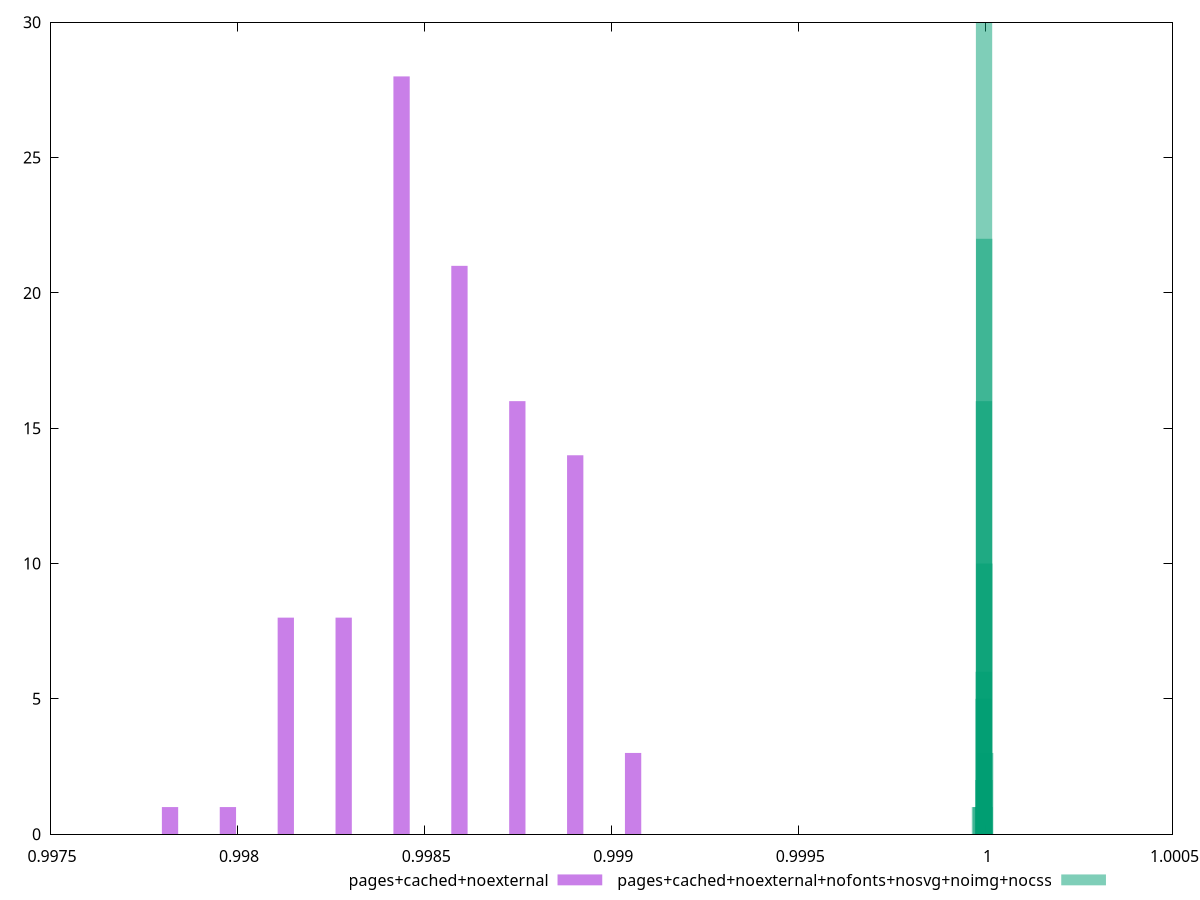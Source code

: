 $_pagesCachedNoexternal <<EOF
0.9985942828264394 21
0.9987489837223071 16
0.9984395819305716 28
0.9989036846181749 14
0.998130180138836 8
0.9982848810347038 8
0.9990583855140427 3
0.9979754792429683 1
0.9978207783471005 1
EOF
$_pagesCachedNoexternalNofontsNosvgNoimgNocss <<EOF
0.9999963273894198 30
0.999996705896042 22
0.9999974629092863 2
0.9999959488827976 16
0.9999883787503547 1
0.9999944348563091 2
0.9999853506973776 1
0.9999936778430648 1
0.9999978414159084 1
0.9999955703761755 6
0.9999970844026641 10
0.9999951918695534 5
0.9999993554423969 3
EOF
set key outside below
set terminal pngcairo
set output "report_00005_2020-11-02T22-26-11.212Z/mainthread-work-breakdown/mainthread-work-breakdown_pages+cached+noexternal_pages+cached+noexternal+nofonts+nosvg+noimg+nocss+hist.png"
set boxwidth 0.000043571541905929045
set style fill transparent solid 0.5 noborder
set yrange [0:30]
plot $_pagesCachedNoexternal title "pages+cached+noexternal" with boxes ,$_pagesCachedNoexternalNofontsNosvgNoimgNocss title "pages+cached+noexternal+nofonts+nosvg+noimg+nocss" with boxes ,